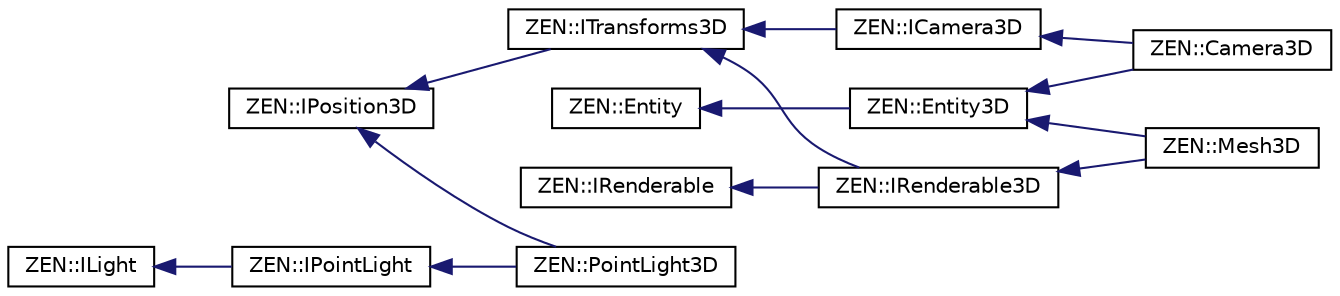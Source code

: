 digraph "Graphical Class Hierarchy"
{
 // LATEX_PDF_SIZE
  edge [fontname="Helvetica",fontsize="10",labelfontname="Helvetica",labelfontsize="10"];
  node [fontname="Helvetica",fontsize="10",shape=record];
  rankdir="LR";
  Node0 [label="ZEN::Entity",height=0.2,width=0.4,color="black", fillcolor="white", style="filled",URL="$classZEN_1_1Entity.html",tooltip=" "];
  Node0 -> Node1 [dir="back",color="midnightblue",fontsize="10",style="solid",fontname="Helvetica"];
  Node1 [label="ZEN::Entity3D",height=0.2,width=0.4,color="black", fillcolor="white", style="filled",URL="$classZEN_1_1Entity3D.html",tooltip=" "];
  Node1 -> Node2 [dir="back",color="midnightblue",fontsize="10",style="solid",fontname="Helvetica"];
  Node2 [label="ZEN::Camera3D",height=0.2,width=0.4,color="black", fillcolor="white", style="filled",URL="$classZEN_1_1Camera3D.html",tooltip=" "];
  Node1 -> Node3 [dir="back",color="midnightblue",fontsize="10",style="solid",fontname="Helvetica"];
  Node3 [label="ZEN::Mesh3D",height=0.2,width=0.4,color="black", fillcolor="white", style="filled",URL="$classZEN_1_1Mesh3D.html",tooltip=" "];
  Node26 [label="ZEN::ILight",height=0.2,width=0.4,color="black", fillcolor="white", style="filled",URL="$classZEN_1_1ILight.html",tooltip=" "];
  Node26 -> Node27 [dir="back",color="midnightblue",fontsize="10",style="solid",fontname="Helvetica"];
  Node27 [label="ZEN::IPointLight",height=0.2,width=0.4,color="black", fillcolor="white", style="filled",URL="$classZEN_1_1IPointLight.html",tooltip=" "];
  Node27 -> Node28 [dir="back",color="midnightblue",fontsize="10",style="solid",fontname="Helvetica"];
  Node28 [label="ZEN::PointLight3D",height=0.2,width=0.4,color="black", fillcolor="white", style="filled",URL="$classZEN_1_1PointLight3D.html",tooltip=" "];
  Node30 [label="ZEN::IPosition3D",height=0.2,width=0.4,color="black", fillcolor="white", style="filled",URL="$classZEN_1_1IPosition3D.html",tooltip=" "];
  Node30 -> Node31 [dir="back",color="midnightblue",fontsize="10",style="solid",fontname="Helvetica"];
  Node31 [label="ZEN::ITransforms3D",height=0.2,width=0.4,color="black", fillcolor="white", style="filled",URL="$classZEN_1_1ITransforms3D.html",tooltip=" "];
  Node31 -> Node32 [dir="back",color="midnightblue",fontsize="10",style="solid",fontname="Helvetica"];
  Node32 [label="ZEN::ICamera3D",height=0.2,width=0.4,color="black", fillcolor="white", style="filled",URL="$classZEN_1_1ICamera3D.html",tooltip=" "];
  Node32 -> Node2 [dir="back",color="midnightblue",fontsize="10",style="solid",fontname="Helvetica"];
  Node31 -> Node33 [dir="back",color="midnightblue",fontsize="10",style="solid",fontname="Helvetica"];
  Node33 [label="ZEN::IRenderable3D",height=0.2,width=0.4,color="black", fillcolor="white", style="filled",URL="$classZEN_1_1IRenderable3D.html",tooltip=" "];
  Node33 -> Node3 [dir="back",color="midnightblue",fontsize="10",style="solid",fontname="Helvetica"];
  Node30 -> Node28 [dir="back",color="midnightblue",fontsize="10",style="solid",fontname="Helvetica"];
  Node34 [label="ZEN::IRenderable",height=0.2,width=0.4,color="black", fillcolor="white", style="filled",URL="$classZEN_1_1IRenderable.html",tooltip=" "];
  Node34 -> Node33 [dir="back",color="midnightblue",fontsize="10",style="solid",fontname="Helvetica"];
}
